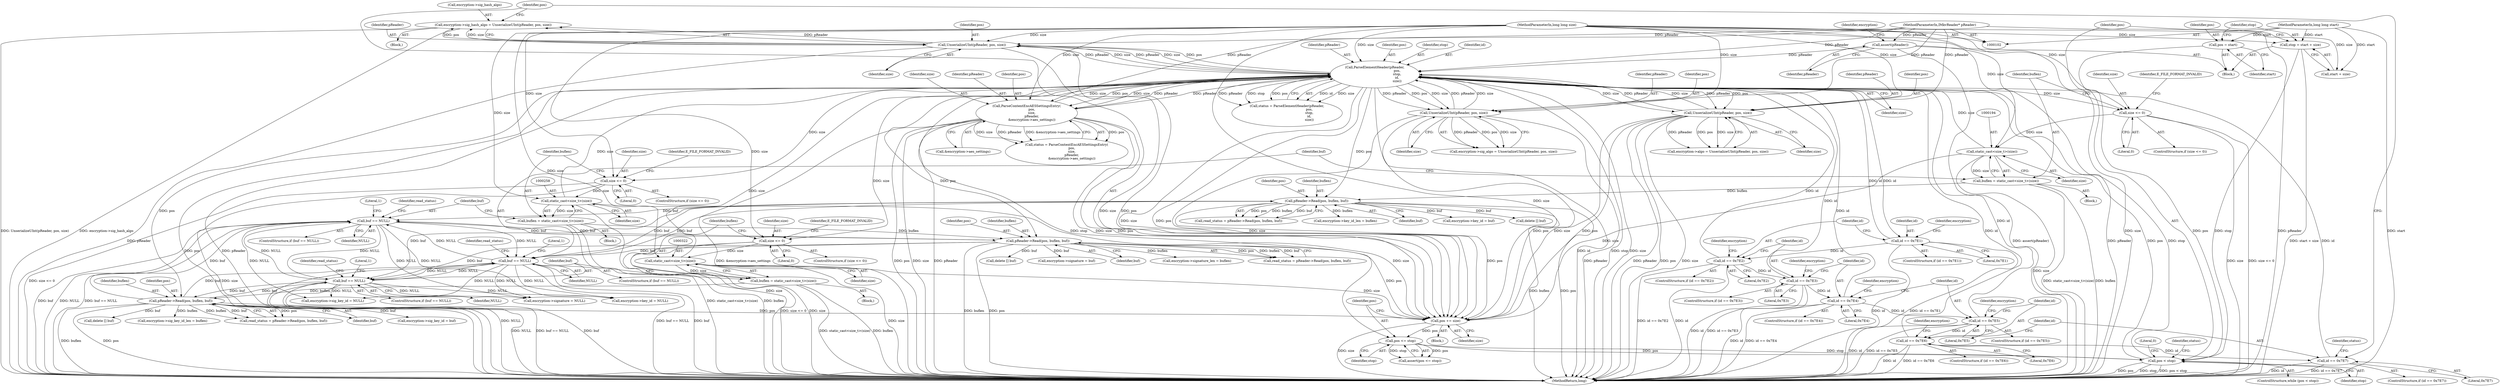 digraph "1_Android_04839626ed859623901ebd3a5fd483982186b59d_187@API" {
"1000377" [label="(Call,encryption->sig_hash_algo = UnserializeUInt(pReader, pos, size))"];
"1000381" [label="(Call,UnserializeUInt(pReader, pos, size))"];
"1000132" [label="(Call,ParseElementHeader(pReader,\n                                           pos,\n                                           stop,\n                                           id,\n                                           size))"];
"1000394" [label="(Call,ParseContentEncAESSettingsEntry(\n          pos,\n          size,\n          pReader,\n          &encryption->aes_settings))"];
"1000104" [label="(MethodParameterIn,long long size)"];
"1000105" [label="(MethodParameterIn,IMkvReader* pReader)"];
"1000367" [label="(Call,UnserializeUInt(pReader, pos, size))"];
"1000153" [label="(Call,UnserializeUInt(pReader, pos, size))"];
"1000108" [label="(Call,assert(pReader))"];
"1000123" [label="(Call,pos < stop)"];
"1000410" [label="(Call,pos <= stop)"];
"1000406" [label="(Call,pos += size)"];
"1000193" [label="(Call,static_cast<size_t>(size))"];
"1000185" [label="(Call,size <= 0)"];
"1000321" [label="(Call,static_cast<size_t>(size))"];
"1000313" [label="(Call,size <= 0)"];
"1000257" [label="(Call,static_cast<size_t>(size))"];
"1000249" [label="(Call,size <= 0)"];
"1000272" [label="(Call,pReader->Read(pos, buflen, buf))"];
"1000255" [label="(Call,buflen = static_cast<size_t>(size))"];
"1000263" [label="(Call,buf == NULL)"];
"1000208" [label="(Call,pReader->Read(pos, buflen, buf))"];
"1000191" [label="(Call,buflen = static_cast<size_t>(size))"];
"1000199" [label="(Call,buf == NULL)"];
"1000336" [label="(Call,pReader->Read(pos, buflen, buf))"];
"1000319" [label="(Call,buflen = static_cast<size_t>(size))"];
"1000327" [label="(Call,buf == NULL)"];
"1000113" [label="(Call,pos = start)"];
"1000103" [label="(MethodParameterIn,long long start)"];
"1000117" [label="(Call,stop = start + size)"];
"1000167" [label="(Call,id == 0x7E2)"];
"1000145" [label="(Call,id == 0x7E1)"];
"1000295" [label="(Call,id == 0x7E4)"];
"1000231" [label="(Call,id == 0x7E3)"];
"1000387" [label="(Call,id == 0x7E7)"];
"1000373" [label="(Call,id == 0x7E6)"];
"1000359" [label="(Call,id == 0x7E5)"];
"1000231" [label="(Call,id == 0x7E3)"];
"1000383" [label="(Identifier,pos)"];
"1000321" [label="(Call,static_cast<size_t>(size))"];
"1000170" [label="(Block,)"];
"1000200" [label="(Identifier,buf)"];
"1000332" [label="(Literal,1)"];
"1000114" [label="(Identifier,pos)"];
"1000347" [label="(Call,encryption->sig_key_id = buf)"];
"1000314" [label="(Identifier,size)"];
"1000256" [label="(Identifier,buflen)"];
"1000118" [label="(Identifier,stop)"];
"1000147" [label="(Literal,0x7E1)"];
"1000207" [label="(Identifier,read_status)"];
"1000108" [label="(Call,assert(pReader))"];
"1000249" [label="(Call,size <= 0)"];
"1000262" [label="(ControlStructure,if (buf == NULL))"];
"1000133" [label="(Identifier,pReader)"];
"1000283" [label="(Call,encryption->signature = buf)"];
"1000210" [label="(Identifier,buflen)"];
"1000199" [label="(Call,buf == NULL)"];
"1000137" [label="(Identifier,size)"];
"1000149" [label="(Call,encryption->algo = UnserializeUInt(pReader, pos, size))"];
"1000410" [label="(Call,pos <= stop)"];
"1000123" [label="(Call,pos < stop)"];
"1000370" [label="(Identifier,size)"];
"1000134" [label="(Identifier,pos)"];
"1000132" [label="(Call,ParseElementHeader(pReader,\n                                           pos,\n                                           stop,\n                                           id,\n                                           size))"];
"1000259" [label="(Identifier,size)"];
"1000337" [label="(Identifier,pos)"];
"1000234" [label="(Block,)"];
"1000317" [label="(Identifier,E_FILE_FORMAT_INVALID)"];
"1000124" [label="(Identifier,pos)"];
"1000319" [label="(Call,buflen = static_cast<size_t>(size))"];
"1000257" [label="(Call,static_cast<size_t>(size))"];
"1000271" [label="(Identifier,read_status)"];
"1000381" [label="(Call,UnserializeUInt(pReader, pos, size))"];
"1000343" [label="(Call,delete [] buf)"];
"1000146" [label="(Identifier,id)"];
"1000377" [label="(Call,encryption->sig_hash_algo = UnserializeUInt(pReader, pos, size))"];
"1000275" [label="(Identifier,buf)"];
"1000219" [label="(Call,encryption->key_id = buf)"];
"1000394" [label="(Call,ParseContentEncAESSettingsEntry(\n          pos,\n          size,\n          pReader,\n          &encryption->aes_settings))"];
"1000328" [label="(Identifier,buf)"];
"1000323" [label="(Identifier,size)"];
"1000230" [label="(ControlStructure,if (id == 0x7E3))"];
"1000195" [label="(Identifier,size)"];
"1000329" [label="(Identifier,NULL)"];
"1000393" [label="(Identifier,status)"];
"1000144" [label="(ControlStructure,if (id == 0x7E1))"];
"1000125" [label="(Identifier,stop)"];
"1000398" [label="(Call,&encryption->aes_settings)"];
"1000107" [label="(Block,)"];
"1000407" [label="(Identifier,pos)"];
"1000313" [label="(Call,size <= 0)"];
"1000352" [label="(Call,encryption->sig_key_id_len = buflen)"];
"1000335" [label="(Identifier,read_status)"];
"1000131" [label="(Identifier,status)"];
"1000264" [label="(Identifier,buf)"];
"1000334" [label="(Call,read_status = pReader->Read(pos, buflen, buf))"];
"1000358" [label="(ControlStructure,if (id == 0x7E5))"];
"1000406" [label="(Call,pos += size)"];
"1000302" [label="(Call,encryption->sig_key_id = NULL)"];
"1000130" [label="(Call,status = ParseElementHeader(pReader,\n                                           pos,\n                                           stop,\n                                           id,\n                                           size))"];
"1000184" [label="(ControlStructure,if (size <= 0))"];
"1000367" [label="(Call,UnserializeUInt(pReader, pos, size))"];
"1000238" [label="(Call,encryption->signature = NULL)"];
"1000117" [label="(Call,stop = start + size)"];
"1000250" [label="(Identifier,size)"];
"1000376" [label="(Block,)"];
"1000172" [label="(Identifier,encryption)"];
"1000268" [label="(Literal,1)"];
"1000191" [label="(Call,buflen = static_cast<size_t>(size))"];
"1000392" [label="(Call,status = ParseContentEncAESSettingsEntry(\n          pos,\n          size,\n          pReader,\n          &encryption->aes_settings))"];
"1000389" [label="(Literal,0x7E7)"];
"1000397" [label="(Identifier,pReader)"];
"1000273" [label="(Identifier,pos)"];
"1000288" [label="(Call,encryption->signature_len = buflen)"];
"1000122" [label="(ControlStructure,while (pos < stop))"];
"1000232" [label="(Identifier,id)"];
"1000395" [label="(Identifier,pos)"];
"1000251" [label="(Literal,0)"];
"1000174" [label="(Call,encryption->key_id = NULL)"];
"1000414" [label="(Literal,0)"];
"1000126" [label="(Block,)"];
"1000270" [label="(Call,read_status = pReader->Read(pos, buflen, buf))"];
"1000233" [label="(Literal,0x7E3)"];
"1000192" [label="(Identifier,buflen)"];
"1000375" [label="(Literal,0x7E6)"];
"1000363" [label="(Call,encryption->sig_algo = UnserializeUInt(pReader, pos, size))"];
"1000198" [label="(ControlStructure,if (buf == NULL))"];
"1000208" [label="(Call,pReader->Read(pos, buflen, buf))"];
"1000154" [label="(Identifier,pReader)"];
"1000186" [label="(Identifier,size)"];
"1000103" [label="(MethodParameterIn,long long start)"];
"1000109" [label="(Identifier,pReader)"];
"1000315" [label="(Literal,0)"];
"1000193" [label="(Call,static_cast<size_t>(size))"];
"1000379" [label="(Identifier,encryption)"];
"1000215" [label="(Call,delete [] buf)"];
"1000411" [label="(Identifier,pos)"];
"1000326" [label="(ControlStructure,if (buf == NULL))"];
"1000368" [label="(Identifier,pReader)"];
"1000339" [label="(Identifier,buf)"];
"1000167" [label="(Call,id == 0x7E2)"];
"1000153" [label="(Call,UnserializeUInt(pReader, pos, size))"];
"1000295" [label="(Call,id == 0x7E4)"];
"1000185" [label="(Call,size <= 0)"];
"1000412" [label="(Identifier,stop)"];
"1000265" [label="(Identifier,NULL)"];
"1000360" [label="(Identifier,id)"];
"1000155" [label="(Identifier,pos)"];
"1000384" [label="(Identifier,size)"];
"1000204" [label="(Literal,1)"];
"1000135" [label="(Identifier,stop)"];
"1000201" [label="(Identifier,NULL)"];
"1000382" [label="(Identifier,pReader)"];
"1000189" [label="(Identifier,E_FILE_FORMAT_INVALID)"];
"1000168" [label="(Identifier,id)"];
"1000297" [label="(Literal,0x7E4)"];
"1000272" [label="(Call,pReader->Read(pos, buflen, buf))"];
"1000298" [label="(Block,)"];
"1000300" [label="(Identifier,encryption)"];
"1000373" [label="(Call,id == 0x7E6)"];
"1000169" [label="(Literal,0x7E2)"];
"1000113" [label="(Call,pos = start)"];
"1000296" [label="(Identifier,id)"];
"1000415" [label="(MethodReturn,long)"];
"1000263" [label="(Call,buf == NULL)"];
"1000274" [label="(Identifier,buflen)"];
"1000166" [label="(ControlStructure,if (id == 0x7E2))"];
"1000388" [label="(Identifier,id)"];
"1000111" [label="(Identifier,encryption)"];
"1000327" [label="(Call,buf == NULL)"];
"1000206" [label="(Call,read_status = pReader->Read(pos, buflen, buf))"];
"1000187" [label="(Literal,0)"];
"1000387" [label="(Call,id == 0x7E7)"];
"1000248" [label="(ControlStructure,if (size <= 0))"];
"1000336" [label="(Call,pReader->Read(pos, buflen, buf))"];
"1000365" [label="(Identifier,encryption)"];
"1000386" [label="(ControlStructure,if (id == 0x7E7))"];
"1000361" [label="(Literal,0x7E5)"];
"1000408" [label="(Identifier,size)"];
"1000279" [label="(Call,delete [] buf)"];
"1000224" [label="(Call,encryption->key_id_len = buflen)"];
"1000294" [label="(ControlStructure,if (id == 0x7E4))"];
"1000209" [label="(Identifier,pos)"];
"1000338" [label="(Identifier,buflen)"];
"1000151" [label="(Identifier,encryption)"];
"1000369" [label="(Identifier,pos)"];
"1000136" [label="(Identifier,id)"];
"1000253" [label="(Identifier,E_FILE_FORMAT_INVALID)"];
"1000372" [label="(ControlStructure,if (id == 0x7E6))"];
"1000374" [label="(Identifier,id)"];
"1000236" [label="(Identifier,encryption)"];
"1000115" [label="(Identifier,start)"];
"1000396" [label="(Identifier,size)"];
"1000312" [label="(ControlStructure,if (size <= 0))"];
"1000105" [label="(MethodParameterIn,IMkvReader* pReader)"];
"1000104" [label="(MethodParameterIn,long long size)"];
"1000359" [label="(Call,id == 0x7E5)"];
"1000156" [label="(Identifier,size)"];
"1000378" [label="(Call,encryption->sig_hash_algo)"];
"1000409" [label="(Call,assert(pos <= stop))"];
"1000320" [label="(Identifier,buflen)"];
"1000255" [label="(Call,buflen = static_cast<size_t>(size))"];
"1000119" [label="(Call,start + size)"];
"1000211" [label="(Identifier,buf)"];
"1000145" [label="(Call,id == 0x7E1)"];
"1000377" -> "1000376"  [label="AST: "];
"1000377" -> "1000381"  [label="CFG: "];
"1000378" -> "1000377"  [label="AST: "];
"1000381" -> "1000377"  [label="AST: "];
"1000407" -> "1000377"  [label="CFG: "];
"1000377" -> "1000415"  [label="DDG: encryption->sig_hash_algo"];
"1000377" -> "1000415"  [label="DDG: UnserializeUInt(pReader, pos, size)"];
"1000381" -> "1000377"  [label="DDG: pReader"];
"1000381" -> "1000377"  [label="DDG: pos"];
"1000381" -> "1000377"  [label="DDG: size"];
"1000381" -> "1000384"  [label="CFG: "];
"1000382" -> "1000381"  [label="AST: "];
"1000383" -> "1000381"  [label="AST: "];
"1000384" -> "1000381"  [label="AST: "];
"1000381" -> "1000415"  [label="DDG: pReader"];
"1000381" -> "1000132"  [label="DDG: pReader"];
"1000381" -> "1000132"  [label="DDG: size"];
"1000132" -> "1000381"  [label="DDG: pReader"];
"1000132" -> "1000381"  [label="DDG: pos"];
"1000132" -> "1000381"  [label="DDG: size"];
"1000105" -> "1000381"  [label="DDG: pReader"];
"1000104" -> "1000381"  [label="DDG: size"];
"1000381" -> "1000406"  [label="DDG: size"];
"1000381" -> "1000406"  [label="DDG: pos"];
"1000132" -> "1000130"  [label="AST: "];
"1000132" -> "1000137"  [label="CFG: "];
"1000133" -> "1000132"  [label="AST: "];
"1000134" -> "1000132"  [label="AST: "];
"1000135" -> "1000132"  [label="AST: "];
"1000136" -> "1000132"  [label="AST: "];
"1000137" -> "1000132"  [label="AST: "];
"1000130" -> "1000132"  [label="CFG: "];
"1000132" -> "1000415"  [label="DDG: pos"];
"1000132" -> "1000415"  [label="DDG: pReader"];
"1000132" -> "1000415"  [label="DDG: stop"];
"1000132" -> "1000415"  [label="DDG: id"];
"1000132" -> "1000415"  [label="DDG: size"];
"1000132" -> "1000130"  [label="DDG: id"];
"1000132" -> "1000130"  [label="DDG: size"];
"1000132" -> "1000130"  [label="DDG: pReader"];
"1000132" -> "1000130"  [label="DDG: stop"];
"1000132" -> "1000130"  [label="DDG: pos"];
"1000394" -> "1000132"  [label="DDG: pReader"];
"1000394" -> "1000132"  [label="DDG: size"];
"1000367" -> "1000132"  [label="DDG: pReader"];
"1000367" -> "1000132"  [label="DDG: size"];
"1000153" -> "1000132"  [label="DDG: pReader"];
"1000153" -> "1000132"  [label="DDG: size"];
"1000108" -> "1000132"  [label="DDG: pReader"];
"1000105" -> "1000132"  [label="DDG: pReader"];
"1000123" -> "1000132"  [label="DDG: pos"];
"1000123" -> "1000132"  [label="DDG: stop"];
"1000167" -> "1000132"  [label="DDG: id"];
"1000295" -> "1000132"  [label="DDG: id"];
"1000387" -> "1000132"  [label="DDG: id"];
"1000359" -> "1000132"  [label="DDG: id"];
"1000231" -> "1000132"  [label="DDG: id"];
"1000373" -> "1000132"  [label="DDG: id"];
"1000145" -> "1000132"  [label="DDG: id"];
"1000104" -> "1000132"  [label="DDG: size"];
"1000193" -> "1000132"  [label="DDG: size"];
"1000321" -> "1000132"  [label="DDG: size"];
"1000257" -> "1000132"  [label="DDG: size"];
"1000132" -> "1000145"  [label="DDG: id"];
"1000132" -> "1000153"  [label="DDG: pReader"];
"1000132" -> "1000153"  [label="DDG: pos"];
"1000132" -> "1000153"  [label="DDG: size"];
"1000132" -> "1000185"  [label="DDG: size"];
"1000132" -> "1000208"  [label="DDG: pos"];
"1000132" -> "1000249"  [label="DDG: size"];
"1000132" -> "1000272"  [label="DDG: pos"];
"1000132" -> "1000313"  [label="DDG: size"];
"1000132" -> "1000336"  [label="DDG: pos"];
"1000132" -> "1000367"  [label="DDG: pReader"];
"1000132" -> "1000367"  [label="DDG: pos"];
"1000132" -> "1000367"  [label="DDG: size"];
"1000132" -> "1000394"  [label="DDG: pos"];
"1000132" -> "1000394"  [label="DDG: size"];
"1000132" -> "1000394"  [label="DDG: pReader"];
"1000132" -> "1000406"  [label="DDG: size"];
"1000132" -> "1000406"  [label="DDG: pos"];
"1000132" -> "1000410"  [label="DDG: stop"];
"1000394" -> "1000392"  [label="AST: "];
"1000394" -> "1000398"  [label="CFG: "];
"1000395" -> "1000394"  [label="AST: "];
"1000396" -> "1000394"  [label="AST: "];
"1000397" -> "1000394"  [label="AST: "];
"1000398" -> "1000394"  [label="AST: "];
"1000392" -> "1000394"  [label="CFG: "];
"1000394" -> "1000415"  [label="DDG: size"];
"1000394" -> "1000415"  [label="DDG: pReader"];
"1000394" -> "1000415"  [label="DDG: &encryption->aes_settings"];
"1000394" -> "1000415"  [label="DDG: pos"];
"1000394" -> "1000392"  [label="DDG: pos"];
"1000394" -> "1000392"  [label="DDG: size"];
"1000394" -> "1000392"  [label="DDG: pReader"];
"1000394" -> "1000392"  [label="DDG: &encryption->aes_settings"];
"1000104" -> "1000394"  [label="DDG: size"];
"1000105" -> "1000394"  [label="DDG: pReader"];
"1000394" -> "1000406"  [label="DDG: size"];
"1000394" -> "1000406"  [label="DDG: pos"];
"1000104" -> "1000102"  [label="AST: "];
"1000104" -> "1000415"  [label="DDG: size"];
"1000104" -> "1000117"  [label="DDG: size"];
"1000104" -> "1000119"  [label="DDG: size"];
"1000104" -> "1000153"  [label="DDG: size"];
"1000104" -> "1000185"  [label="DDG: size"];
"1000104" -> "1000193"  [label="DDG: size"];
"1000104" -> "1000249"  [label="DDG: size"];
"1000104" -> "1000257"  [label="DDG: size"];
"1000104" -> "1000313"  [label="DDG: size"];
"1000104" -> "1000321"  [label="DDG: size"];
"1000104" -> "1000367"  [label="DDG: size"];
"1000104" -> "1000406"  [label="DDG: size"];
"1000105" -> "1000102"  [label="AST: "];
"1000105" -> "1000415"  [label="DDG: pReader"];
"1000105" -> "1000108"  [label="DDG: pReader"];
"1000105" -> "1000153"  [label="DDG: pReader"];
"1000105" -> "1000367"  [label="DDG: pReader"];
"1000367" -> "1000363"  [label="AST: "];
"1000367" -> "1000370"  [label="CFG: "];
"1000368" -> "1000367"  [label="AST: "];
"1000369" -> "1000367"  [label="AST: "];
"1000370" -> "1000367"  [label="AST: "];
"1000363" -> "1000367"  [label="CFG: "];
"1000367" -> "1000415"  [label="DDG: pReader"];
"1000367" -> "1000363"  [label="DDG: pReader"];
"1000367" -> "1000363"  [label="DDG: pos"];
"1000367" -> "1000363"  [label="DDG: size"];
"1000367" -> "1000406"  [label="DDG: size"];
"1000367" -> "1000406"  [label="DDG: pos"];
"1000153" -> "1000149"  [label="AST: "];
"1000153" -> "1000156"  [label="CFG: "];
"1000154" -> "1000153"  [label="AST: "];
"1000155" -> "1000153"  [label="AST: "];
"1000156" -> "1000153"  [label="AST: "];
"1000149" -> "1000153"  [label="CFG: "];
"1000153" -> "1000415"  [label="DDG: pReader"];
"1000153" -> "1000415"  [label="DDG: pos"];
"1000153" -> "1000415"  [label="DDG: size"];
"1000153" -> "1000149"  [label="DDG: pReader"];
"1000153" -> "1000149"  [label="DDG: pos"];
"1000153" -> "1000149"  [label="DDG: size"];
"1000153" -> "1000406"  [label="DDG: size"];
"1000153" -> "1000406"  [label="DDG: pos"];
"1000108" -> "1000107"  [label="AST: "];
"1000108" -> "1000109"  [label="CFG: "];
"1000109" -> "1000108"  [label="AST: "];
"1000111" -> "1000108"  [label="CFG: "];
"1000108" -> "1000415"  [label="DDG: assert(pReader)"];
"1000108" -> "1000415"  [label="DDG: pReader"];
"1000123" -> "1000122"  [label="AST: "];
"1000123" -> "1000125"  [label="CFG: "];
"1000124" -> "1000123"  [label="AST: "];
"1000125" -> "1000123"  [label="AST: "];
"1000131" -> "1000123"  [label="CFG: "];
"1000414" -> "1000123"  [label="CFG: "];
"1000123" -> "1000415"  [label="DDG: stop"];
"1000123" -> "1000415"  [label="DDG: pos < stop"];
"1000123" -> "1000415"  [label="DDG: pos"];
"1000410" -> "1000123"  [label="DDG: pos"];
"1000410" -> "1000123"  [label="DDG: stop"];
"1000113" -> "1000123"  [label="DDG: pos"];
"1000117" -> "1000123"  [label="DDG: stop"];
"1000410" -> "1000409"  [label="AST: "];
"1000410" -> "1000412"  [label="CFG: "];
"1000411" -> "1000410"  [label="AST: "];
"1000412" -> "1000410"  [label="AST: "];
"1000409" -> "1000410"  [label="CFG: "];
"1000410" -> "1000409"  [label="DDG: pos"];
"1000410" -> "1000409"  [label="DDG: stop"];
"1000406" -> "1000410"  [label="DDG: pos"];
"1000406" -> "1000126"  [label="AST: "];
"1000406" -> "1000408"  [label="CFG: "];
"1000407" -> "1000406"  [label="AST: "];
"1000408" -> "1000406"  [label="AST: "];
"1000411" -> "1000406"  [label="CFG: "];
"1000406" -> "1000415"  [label="DDG: size"];
"1000193" -> "1000406"  [label="DDG: size"];
"1000321" -> "1000406"  [label="DDG: size"];
"1000257" -> "1000406"  [label="DDG: size"];
"1000272" -> "1000406"  [label="DDG: pos"];
"1000336" -> "1000406"  [label="DDG: pos"];
"1000208" -> "1000406"  [label="DDG: pos"];
"1000193" -> "1000191"  [label="AST: "];
"1000193" -> "1000195"  [label="CFG: "];
"1000194" -> "1000193"  [label="AST: "];
"1000195" -> "1000193"  [label="AST: "];
"1000191" -> "1000193"  [label="CFG: "];
"1000193" -> "1000415"  [label="DDG: size"];
"1000193" -> "1000191"  [label="DDG: size"];
"1000185" -> "1000193"  [label="DDG: size"];
"1000185" -> "1000184"  [label="AST: "];
"1000185" -> "1000187"  [label="CFG: "];
"1000186" -> "1000185"  [label="AST: "];
"1000187" -> "1000185"  [label="AST: "];
"1000189" -> "1000185"  [label="CFG: "];
"1000192" -> "1000185"  [label="CFG: "];
"1000185" -> "1000415"  [label="DDG: size"];
"1000185" -> "1000415"  [label="DDG: size <= 0"];
"1000321" -> "1000319"  [label="AST: "];
"1000321" -> "1000323"  [label="CFG: "];
"1000322" -> "1000321"  [label="AST: "];
"1000323" -> "1000321"  [label="AST: "];
"1000319" -> "1000321"  [label="CFG: "];
"1000321" -> "1000415"  [label="DDG: size"];
"1000321" -> "1000319"  [label="DDG: size"];
"1000313" -> "1000321"  [label="DDG: size"];
"1000313" -> "1000312"  [label="AST: "];
"1000313" -> "1000315"  [label="CFG: "];
"1000314" -> "1000313"  [label="AST: "];
"1000315" -> "1000313"  [label="AST: "];
"1000317" -> "1000313"  [label="CFG: "];
"1000320" -> "1000313"  [label="CFG: "];
"1000313" -> "1000415"  [label="DDG: size <= 0"];
"1000313" -> "1000415"  [label="DDG: size"];
"1000257" -> "1000255"  [label="AST: "];
"1000257" -> "1000259"  [label="CFG: "];
"1000258" -> "1000257"  [label="AST: "];
"1000259" -> "1000257"  [label="AST: "];
"1000255" -> "1000257"  [label="CFG: "];
"1000257" -> "1000415"  [label="DDG: size"];
"1000257" -> "1000255"  [label="DDG: size"];
"1000249" -> "1000257"  [label="DDG: size"];
"1000249" -> "1000248"  [label="AST: "];
"1000249" -> "1000251"  [label="CFG: "];
"1000250" -> "1000249"  [label="AST: "];
"1000251" -> "1000249"  [label="AST: "];
"1000253" -> "1000249"  [label="CFG: "];
"1000256" -> "1000249"  [label="CFG: "];
"1000249" -> "1000415"  [label="DDG: size"];
"1000249" -> "1000415"  [label="DDG: size <= 0"];
"1000272" -> "1000270"  [label="AST: "];
"1000272" -> "1000275"  [label="CFG: "];
"1000273" -> "1000272"  [label="AST: "];
"1000274" -> "1000272"  [label="AST: "];
"1000275" -> "1000272"  [label="AST: "];
"1000270" -> "1000272"  [label="CFG: "];
"1000272" -> "1000415"  [label="DDG: buflen"];
"1000272" -> "1000415"  [label="DDG: pos"];
"1000272" -> "1000199"  [label="DDG: buf"];
"1000272" -> "1000263"  [label="DDG: buf"];
"1000272" -> "1000270"  [label="DDG: pos"];
"1000272" -> "1000270"  [label="DDG: buflen"];
"1000272" -> "1000270"  [label="DDG: buf"];
"1000255" -> "1000272"  [label="DDG: buflen"];
"1000263" -> "1000272"  [label="DDG: buf"];
"1000272" -> "1000279"  [label="DDG: buf"];
"1000272" -> "1000283"  [label="DDG: buf"];
"1000272" -> "1000288"  [label="DDG: buflen"];
"1000272" -> "1000327"  [label="DDG: buf"];
"1000255" -> "1000234"  [label="AST: "];
"1000256" -> "1000255"  [label="AST: "];
"1000264" -> "1000255"  [label="CFG: "];
"1000255" -> "1000415"  [label="DDG: static_cast<size_t>(size)"];
"1000255" -> "1000415"  [label="DDG: buflen"];
"1000263" -> "1000262"  [label="AST: "];
"1000263" -> "1000265"  [label="CFG: "];
"1000264" -> "1000263"  [label="AST: "];
"1000265" -> "1000263"  [label="AST: "];
"1000268" -> "1000263"  [label="CFG: "];
"1000271" -> "1000263"  [label="CFG: "];
"1000263" -> "1000415"  [label="DDG: NULL"];
"1000263" -> "1000415"  [label="DDG: buf == NULL"];
"1000263" -> "1000415"  [label="DDG: buf"];
"1000263" -> "1000174"  [label="DDG: NULL"];
"1000263" -> "1000199"  [label="DDG: NULL"];
"1000263" -> "1000238"  [label="DDG: NULL"];
"1000208" -> "1000263"  [label="DDG: buf"];
"1000336" -> "1000263"  [label="DDG: buf"];
"1000199" -> "1000263"  [label="DDG: NULL"];
"1000327" -> "1000263"  [label="DDG: NULL"];
"1000263" -> "1000302"  [label="DDG: NULL"];
"1000263" -> "1000327"  [label="DDG: NULL"];
"1000208" -> "1000206"  [label="AST: "];
"1000208" -> "1000211"  [label="CFG: "];
"1000209" -> "1000208"  [label="AST: "];
"1000210" -> "1000208"  [label="AST: "];
"1000211" -> "1000208"  [label="AST: "];
"1000206" -> "1000208"  [label="CFG: "];
"1000208" -> "1000415"  [label="DDG: pos"];
"1000208" -> "1000415"  [label="DDG: buflen"];
"1000208" -> "1000199"  [label="DDG: buf"];
"1000208" -> "1000206"  [label="DDG: pos"];
"1000208" -> "1000206"  [label="DDG: buflen"];
"1000208" -> "1000206"  [label="DDG: buf"];
"1000191" -> "1000208"  [label="DDG: buflen"];
"1000199" -> "1000208"  [label="DDG: buf"];
"1000208" -> "1000215"  [label="DDG: buf"];
"1000208" -> "1000219"  [label="DDG: buf"];
"1000208" -> "1000224"  [label="DDG: buflen"];
"1000208" -> "1000327"  [label="DDG: buf"];
"1000191" -> "1000170"  [label="AST: "];
"1000192" -> "1000191"  [label="AST: "];
"1000200" -> "1000191"  [label="CFG: "];
"1000191" -> "1000415"  [label="DDG: static_cast<size_t>(size)"];
"1000191" -> "1000415"  [label="DDG: buflen"];
"1000199" -> "1000198"  [label="AST: "];
"1000199" -> "1000201"  [label="CFG: "];
"1000200" -> "1000199"  [label="AST: "];
"1000201" -> "1000199"  [label="AST: "];
"1000204" -> "1000199"  [label="CFG: "];
"1000207" -> "1000199"  [label="CFG: "];
"1000199" -> "1000415"  [label="DDG: NULL"];
"1000199" -> "1000415"  [label="DDG: buf"];
"1000199" -> "1000415"  [label="DDG: buf == NULL"];
"1000199" -> "1000174"  [label="DDG: NULL"];
"1000336" -> "1000199"  [label="DDG: buf"];
"1000327" -> "1000199"  [label="DDG: NULL"];
"1000199" -> "1000238"  [label="DDG: NULL"];
"1000199" -> "1000302"  [label="DDG: NULL"];
"1000199" -> "1000327"  [label="DDG: NULL"];
"1000336" -> "1000334"  [label="AST: "];
"1000336" -> "1000339"  [label="CFG: "];
"1000337" -> "1000336"  [label="AST: "];
"1000338" -> "1000336"  [label="AST: "];
"1000339" -> "1000336"  [label="AST: "];
"1000334" -> "1000336"  [label="CFG: "];
"1000336" -> "1000415"  [label="DDG: buflen"];
"1000336" -> "1000415"  [label="DDG: pos"];
"1000336" -> "1000327"  [label="DDG: buf"];
"1000336" -> "1000334"  [label="DDG: pos"];
"1000336" -> "1000334"  [label="DDG: buflen"];
"1000336" -> "1000334"  [label="DDG: buf"];
"1000319" -> "1000336"  [label="DDG: buflen"];
"1000327" -> "1000336"  [label="DDG: buf"];
"1000336" -> "1000343"  [label="DDG: buf"];
"1000336" -> "1000347"  [label="DDG: buf"];
"1000336" -> "1000352"  [label="DDG: buflen"];
"1000319" -> "1000298"  [label="AST: "];
"1000320" -> "1000319"  [label="AST: "];
"1000328" -> "1000319"  [label="CFG: "];
"1000319" -> "1000415"  [label="DDG: static_cast<size_t>(size)"];
"1000319" -> "1000415"  [label="DDG: buflen"];
"1000327" -> "1000326"  [label="AST: "];
"1000327" -> "1000329"  [label="CFG: "];
"1000328" -> "1000327"  [label="AST: "];
"1000329" -> "1000327"  [label="AST: "];
"1000332" -> "1000327"  [label="CFG: "];
"1000335" -> "1000327"  [label="CFG: "];
"1000327" -> "1000415"  [label="DDG: buf"];
"1000327" -> "1000415"  [label="DDG: NULL"];
"1000327" -> "1000415"  [label="DDG: buf == NULL"];
"1000327" -> "1000174"  [label="DDG: NULL"];
"1000327" -> "1000238"  [label="DDG: NULL"];
"1000327" -> "1000302"  [label="DDG: NULL"];
"1000113" -> "1000107"  [label="AST: "];
"1000113" -> "1000115"  [label="CFG: "];
"1000114" -> "1000113"  [label="AST: "];
"1000115" -> "1000113"  [label="AST: "];
"1000118" -> "1000113"  [label="CFG: "];
"1000103" -> "1000113"  [label="DDG: start"];
"1000103" -> "1000102"  [label="AST: "];
"1000103" -> "1000415"  [label="DDG: start"];
"1000103" -> "1000117"  [label="DDG: start"];
"1000103" -> "1000119"  [label="DDG: start"];
"1000117" -> "1000107"  [label="AST: "];
"1000117" -> "1000119"  [label="CFG: "];
"1000118" -> "1000117"  [label="AST: "];
"1000119" -> "1000117"  [label="AST: "];
"1000124" -> "1000117"  [label="CFG: "];
"1000117" -> "1000415"  [label="DDG: start + size"];
"1000167" -> "1000166"  [label="AST: "];
"1000167" -> "1000169"  [label="CFG: "];
"1000168" -> "1000167"  [label="AST: "];
"1000169" -> "1000167"  [label="AST: "];
"1000172" -> "1000167"  [label="CFG: "];
"1000232" -> "1000167"  [label="CFG: "];
"1000167" -> "1000415"  [label="DDG: id"];
"1000167" -> "1000415"  [label="DDG: id == 0x7E2"];
"1000145" -> "1000167"  [label="DDG: id"];
"1000167" -> "1000231"  [label="DDG: id"];
"1000145" -> "1000144"  [label="AST: "];
"1000145" -> "1000147"  [label="CFG: "];
"1000146" -> "1000145"  [label="AST: "];
"1000147" -> "1000145"  [label="AST: "];
"1000151" -> "1000145"  [label="CFG: "];
"1000168" -> "1000145"  [label="CFG: "];
"1000145" -> "1000415"  [label="DDG: id == 0x7E1"];
"1000145" -> "1000415"  [label="DDG: id"];
"1000295" -> "1000294"  [label="AST: "];
"1000295" -> "1000297"  [label="CFG: "];
"1000296" -> "1000295"  [label="AST: "];
"1000297" -> "1000295"  [label="AST: "];
"1000300" -> "1000295"  [label="CFG: "];
"1000360" -> "1000295"  [label="CFG: "];
"1000295" -> "1000415"  [label="DDG: id"];
"1000295" -> "1000415"  [label="DDG: id == 0x7E4"];
"1000231" -> "1000295"  [label="DDG: id"];
"1000295" -> "1000359"  [label="DDG: id"];
"1000231" -> "1000230"  [label="AST: "];
"1000231" -> "1000233"  [label="CFG: "];
"1000232" -> "1000231"  [label="AST: "];
"1000233" -> "1000231"  [label="AST: "];
"1000236" -> "1000231"  [label="CFG: "];
"1000296" -> "1000231"  [label="CFG: "];
"1000231" -> "1000415"  [label="DDG: id == 0x7E3"];
"1000231" -> "1000415"  [label="DDG: id"];
"1000387" -> "1000386"  [label="AST: "];
"1000387" -> "1000389"  [label="CFG: "];
"1000388" -> "1000387"  [label="AST: "];
"1000389" -> "1000387"  [label="AST: "];
"1000393" -> "1000387"  [label="CFG: "];
"1000407" -> "1000387"  [label="CFG: "];
"1000387" -> "1000415"  [label="DDG: id"];
"1000387" -> "1000415"  [label="DDG: id == 0x7E7"];
"1000373" -> "1000387"  [label="DDG: id"];
"1000373" -> "1000372"  [label="AST: "];
"1000373" -> "1000375"  [label="CFG: "];
"1000374" -> "1000373"  [label="AST: "];
"1000375" -> "1000373"  [label="AST: "];
"1000379" -> "1000373"  [label="CFG: "];
"1000388" -> "1000373"  [label="CFG: "];
"1000373" -> "1000415"  [label="DDG: id == 0x7E6"];
"1000373" -> "1000415"  [label="DDG: id"];
"1000359" -> "1000373"  [label="DDG: id"];
"1000359" -> "1000358"  [label="AST: "];
"1000359" -> "1000361"  [label="CFG: "];
"1000360" -> "1000359"  [label="AST: "];
"1000361" -> "1000359"  [label="AST: "];
"1000365" -> "1000359"  [label="CFG: "];
"1000374" -> "1000359"  [label="CFG: "];
"1000359" -> "1000415"  [label="DDG: id"];
"1000359" -> "1000415"  [label="DDG: id == 0x7E5"];
}
